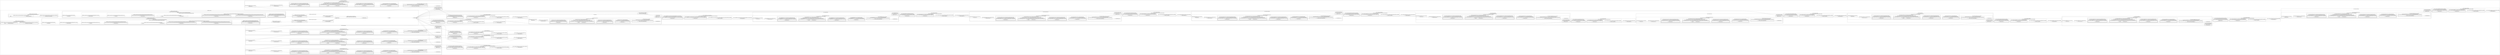 digraph {
    rankdir=LR
    subgraph cluster_0 {
        label = ""
        subgraph cluster_1 {
            label = "Load Datastore snapshot"
            subgraph cluster_2 {
                label = "Load Datastore snapshot/Get export file patterns"
                subgraph cluster_3 {
                    label = "Load Datastore snapshot/Get export file patterns/Read(CreateSource)"
                    4 [label="Impulse"]
                    subgraph cluster_5 {
                        label = "Load Datastore snapshot/Get export file patterns/Read(CreateSource)/ParDo(OutputSingleSource)"
                        6 [label="ParMultiDo(OutputSingleSource)"]
                        4 -> 6 [style=solid label=""]
                    }
                    subgraph cluster_7 {
                        label = "Load Datastore snapshot/Get export file patterns/Read(CreateSource)/ParDo(BoundedSourceAsSDFWrapper)"
                        8 [label="ParMultiDo(BoundedSourceAsSDFWrapper)"]
                        6 -> 8 [style=solid label=""]
                    }
                }
            }
            subgraph cluster_9 {
                label = "Load Datastore snapshot/Find export files"
                subgraph cluster_10 {
                    label = "Load Datastore snapshot/Find export files/FileIO.MatchAll"
                    subgraph cluster_11 {
                        label = "Load Datastore snapshot/Find export files/FileIO.MatchAll/Match filepatterns"
                        12 [label="ParMultiDo(Match)"]
                        8 -> 12 [style=solid label=""]
                    }
                    subgraph cluster_13 {
                        label = "Load Datastore snapshot/Find export files/FileIO.MatchAll/Reshuffle.ViaRandomKey"
                        subgraph cluster_14 {
                            label = "Load Datastore snapshot/Find export files/FileIO.MatchAll/Reshuffle.ViaRandomKey/Pair with random key"
                            15 [label="ParMultiDo(AssignShard)"]
                            12 -> 15 [style=solid label=""]
                        }
                        subgraph cluster_16 {
                            label = "Load Datastore snapshot/Find export files/FileIO.MatchAll/Reshuffle.ViaRandomKey/Reshuffle"
                            subgraph cluster_17 {
                                label = "Load Datastore snapshot/Find export files/FileIO.MatchAll/Reshuffle.ViaRandomKey/Reshuffle/Window.Into()"
                                18 [label="Window.Assign"]
                                15 -> 18 [style=solid label=""]
                            }
                            subgraph cluster_19 {
                                label = "Load Datastore snapshot/Find export files/FileIO.MatchAll/Reshuffle.ViaRandomKey/Reshuffle/ReifyOriginalTimestamps"
                                subgraph cluster_20 {
                                    label = "Load Datastore snapshot/Find export files/FileIO.MatchAll/Reshuffle.ViaRandomKey/Reshuffle/ReifyOriginalTimestamps/ParDo(Anonymous)"
                                    21 [label="ParMultiDo(Anonymous)"]
                                    18 -> 21 [style=solid label=""]
                                }
                            }
                            22 [label="GroupByKey"]
                            21 -> 22 [style=solid label=""]
                            subgraph cluster_23 {
                                label = "Load Datastore snapshot/Find export files/FileIO.MatchAll/Reshuffle.ViaRandomKey/Reshuffle/ExpandIterable"
                                24 [label="ParMultiDo(Anonymous)"]
                                22 -> 24 [style=solid label=""]
                            }
                            subgraph cluster_25 {
                                label = "Load Datastore snapshot/Find export files/FileIO.MatchAll/Reshuffle.ViaRandomKey/Reshuffle/RestoreOriginalTimestamps"
                                subgraph cluster_26 {
                                    label = "Load Datastore snapshot/Find export files/FileIO.MatchAll/Reshuffle.ViaRandomKey/Reshuffle/RestoreOriginalTimestamps/ReifyTimestamps.RemoveWildcard"
                                    subgraph cluster_27 {
                                        label = "Load Datastore snapshot/Find export files/FileIO.MatchAll/Reshuffle.ViaRandomKey/Reshuffle/RestoreOriginalTimestamps/ReifyTimestamps.RemoveWildcard/ParDo(Anonymous)"
                                        28 [label="ParMultiDo(Anonymous)"]
                                        24 -> 28 [style=solid label=""]
                                    }
                                }
                                subgraph cluster_29 {
                                    label = "Load Datastore snapshot/Find export files/FileIO.MatchAll/Reshuffle.ViaRandomKey/Reshuffle/RestoreOriginalTimestamps/Reify.ExtractTimestampsFromValues"
                                    subgraph cluster_30 {
                                        label = "Load Datastore snapshot/Find export files/FileIO.MatchAll/Reshuffle.ViaRandomKey/Reshuffle/RestoreOriginalTimestamps/Reify.ExtractTimestampsFromValues/ParDo(Anonymous)"
                                        31 [label="ParMultiDo(Anonymous)"]
                                        28 -> 31 [style=solid label=""]
                                    }
                                }
                            }
                        }
                        subgraph cluster_32 {
                            label = "Load Datastore snapshot/Find export files/FileIO.MatchAll/Reshuffle.ViaRandomKey/Values"
                            subgraph cluster_33 {
                                label = "Load Datastore snapshot/Find export files/FileIO.MatchAll/Reshuffle.ViaRandomKey/Values/Values"
                                subgraph cluster_34 {
                                    label = "Load Datastore snapshot/Find export files/FileIO.MatchAll/Reshuffle.ViaRandomKey/Values/Values/Map"
                                    35 [label="ParMultiDo(Anonymous)"]
                                    31 -> 35 [style=solid label=""]
                                }
                            }
                        }
                    }
                }
            }
            subgraph cluster_36 {
                label = "Load Datastore snapshot/Load export data"
                subgraph cluster_37 {
                    label = "Load Datastore snapshot/Load export data/FileIO.ReadMatches"
                    subgraph cluster_38 {
                        label = "Load Datastore snapshot/Load export data/FileIO.ReadMatches/ParDo(ToReadableFile)"
                        39 [label="ParMultiDo(ToReadableFile)"]
                        35 -> 39 [style=solid label=""]
                    }
                }
                subgraph cluster_40 {
                    label = "Load Datastore snapshot/Load export data/BackupFileReader"
                    41 [label="ParMultiDo(BackupFileReader)"]
                    39 -> 41 [style=solid label=""]
                }
            }
            subgraph cluster_42 {
                label = "Load Datastore snapshot/Get commitlog file patterns"
                subgraph cluster_43 {
                    label = "Load Datastore snapshot/Get commitlog file patterns/Read(CreateSource)"
                    44 [label="Impulse"]
                    subgraph cluster_45 {
                        label = "Load Datastore snapshot/Get commitlog file patterns/Read(CreateSource)/ParDo(OutputSingleSource)"
                        46 [label="ParMultiDo(OutputSingleSource)"]
                        44 -> 46 [style=solid label=""]
                    }
                    subgraph cluster_47 {
                        label = "Load Datastore snapshot/Get commitlog file patterns/Read(CreateSource)/ParDo(BoundedSourceAsSDFWrapper)"
                        48 [label="ParMultiDo(BoundedSourceAsSDFWrapper)"]
                        46 -> 48 [style=solid label=""]
                    }
                }
            }
            subgraph cluster_49 {
                label = "Load Datastore snapshot/Find commitlog files"
                subgraph cluster_50 {
                    label = "Load Datastore snapshot/Find commitlog files/FileIO.MatchAll"
                    subgraph cluster_51 {
                        label = "Load Datastore snapshot/Find commitlog files/FileIO.MatchAll/Match filepatterns"
                        52 [label="ParMultiDo(Match)"]
                        48 -> 52 [style=solid label=""]
                    }
                    subgraph cluster_53 {
                        label = "Load Datastore snapshot/Find commitlog files/FileIO.MatchAll/Reshuffle.ViaRandomKey"
                        subgraph cluster_54 {
                            label = "Load Datastore snapshot/Find commitlog files/FileIO.MatchAll/Reshuffle.ViaRandomKey/Pair with random key"
                            55 [label="ParMultiDo(AssignShard)"]
                            52 -> 55 [style=solid label=""]
                        }
                        subgraph cluster_56 {
                            label = "Load Datastore snapshot/Find commitlog files/FileIO.MatchAll/Reshuffle.ViaRandomKey/Reshuffle"
                            subgraph cluster_57 {
                                label = "Load Datastore snapshot/Find commitlog files/FileIO.MatchAll/Reshuffle.ViaRandomKey/Reshuffle/Window.Into()"
                                58 [label="Window.Assign"]
                                55 -> 58 [style=solid label=""]
                            }
                            subgraph cluster_59 {
                                label = "Load Datastore snapshot/Find commitlog files/FileIO.MatchAll/Reshuffle.ViaRandomKey/Reshuffle/ReifyOriginalTimestamps"
                                subgraph cluster_60 {
                                    label = "Load Datastore snapshot/Find commitlog files/FileIO.MatchAll/Reshuffle.ViaRandomKey/Reshuffle/ReifyOriginalTimestamps/ParDo(Anonymous)"
                                    61 [label="ParMultiDo(Anonymous)"]
                                    58 -> 61 [style=solid label=""]
                                }
                            }
                            62 [label="GroupByKey"]
                            61 -> 62 [style=solid label=""]
                            subgraph cluster_63 {
                                label = "Load Datastore snapshot/Find commitlog files/FileIO.MatchAll/Reshuffle.ViaRandomKey/Reshuffle/ExpandIterable"
                                64 [label="ParMultiDo(Anonymous)"]
                                62 -> 64 [style=solid label=""]
                            }
                            subgraph cluster_65 {
                                label = "Load Datastore snapshot/Find commitlog files/FileIO.MatchAll/Reshuffle.ViaRandomKey/Reshuffle/RestoreOriginalTimestamps"
                                subgraph cluster_66 {
                                    label = "Load Datastore snapshot/Find commitlog files/FileIO.MatchAll/Reshuffle.ViaRandomKey/Reshuffle/RestoreOriginalTimestamps/ReifyTimestamps.RemoveWildcard"
                                    subgraph cluster_67 {
                                        label = "Load Datastore snapshot/Find commitlog files/FileIO.MatchAll/Reshuffle.ViaRandomKey/Reshuffle/RestoreOriginalTimestamps/ReifyTimestamps.RemoveWildcard/ParDo(Anonymous)"
                                        68 [label="ParMultiDo(Anonymous)"]
                                        64 -> 68 [style=solid label=""]
                                    }
                                }
                                subgraph cluster_69 {
                                    label = "Load Datastore snapshot/Find commitlog files/FileIO.MatchAll/Reshuffle.ViaRandomKey/Reshuffle/RestoreOriginalTimestamps/Reify.ExtractTimestampsFromValues"
                                    subgraph cluster_70 {
                                        label = "Load Datastore snapshot/Find commitlog files/FileIO.MatchAll/Reshuffle.ViaRandomKey/Reshuffle/RestoreOriginalTimestamps/Reify.ExtractTimestampsFromValues/ParDo(Anonymous)"
                                        71 [label="ParMultiDo(Anonymous)"]
                                        68 -> 71 [style=solid label=""]
                                    }
                                }
                            }
                        }
                        subgraph cluster_72 {
                            label = "Load Datastore snapshot/Find commitlog files/FileIO.MatchAll/Reshuffle.ViaRandomKey/Values"
                            subgraph cluster_73 {
                                label = "Load Datastore snapshot/Find commitlog files/FileIO.MatchAll/Reshuffle.ViaRandomKey/Values/Values"
                                subgraph cluster_74 {
                                    label = "Load Datastore snapshot/Find commitlog files/FileIO.MatchAll/Reshuffle.ViaRandomKey/Values/Values/Map"
                                    75 [label="ParMultiDo(Anonymous)"]
                                    71 -> 75 [style=solid label=""]
                                }
                            }
                        }
                    }
                }
            }
            subgraph cluster_76 {
                label = "Load Datastore snapshot/Filter commitLog by time"
                77 [label="ParMultiDo(FilterCommitLogFileByTime)"]
                75 -> 77 [style=solid label=""]
            }
            subgraph cluster_78 {
                label = "Load Datastore snapshot/Load commitlog data"
                subgraph cluster_79 {
                    label = "Load Datastore snapshot/Load commitlog data/FileIO.ReadMatches"
                    subgraph cluster_80 {
                        label = "Load Datastore snapshot/Load commitlog data/FileIO.ReadMatches/ParDo(ToReadableFile)"
                        81 [label="ParMultiDo(ToReadableFile)"]
                        77 -> 81 [style=solid label=""]
                    }
                }
                subgraph cluster_82 {
                    label = "Load Datastore snapshot/Load commitlog data/BackupFileReader"
                    83 [label="ParMultiDo(BackupFileReader)"]
                    81 -> 83 [style=solid label=""]
                }
            }
            84 [label="Flatten.PCollections"]
            41 -> 84 [style=solid label=""]
            83 -> 84 [style=solid label=""]
            subgraph cluster_85 {
                label = "Load Datastore snapshot/Key entities by Datastore Keys"
                subgraph cluster_86 {
                    label = "Load Datastore snapshot/Key entities by Datastore Keys/Map"
                    87 [label="ParMultiDo(Anonymous)"]
                    84 -> 87 [style=solid label=""]
                }
            }
            88 [label="GroupByKey"]
            87 -> 88 [style=solid label=""]
            89 [label="ParMultiDo(Anonymous)"]
            88 -> 89 [style=solid label=""]
        }
        subgraph cluster_90 {
            label = "Write to Sql: Transforms:Registry"
            subgraph cluster_91 {
                label = "Write to Sql: Transforms:Registry/Shard data Transforms:Registry"
                subgraph cluster_92 {
                    label = "Write to Sql: Transforms:Registry/Shard data Transforms:Registry/AddKeys"
                    subgraph cluster_93 {
                        label = "Write to Sql: Transforms:Registry/Shard data Transforms:Registry/AddKeys/Map"
                        94 [label="ParMultiDo(Anonymous)"]
                        89 -> 94 [style=solid label=""]
                    }
                }
            }
            subgraph cluster_95 {
                label = "Write to Sql: Transforms:Registry/Group into batches Transforms:Registry"
                subgraph cluster_96 {
                    label = "Write to Sql: Transforms:Registry/Group into batches Transforms:Registry/MapElements"
                    subgraph cluster_97 {
                        label = "Write to Sql: Transforms:Registry/Group into batches Transforms:Registry/MapElements/Map"
                        98 [label="ParMultiDo(Anonymous)"]
                        94 -> 98 [style=solid label=""]
                    }
                }
                subgraph cluster_99 {
                    label = "Write to Sql: Transforms:Registry/Group into batches Transforms:Registry/ParDo(GroupIntoBatches)"
                    100 [label="ParMultiDo(GroupIntoBatches)"]
                    98 -> 100 [style=solid label=""]
                }
            }
            subgraph cluster_101 {
                label = "Write to Sql: Transforms:Registry/Write in batch for Transforms:Registry"
                102 [label="ParMultiDo(SqlBatchWriter)"]
                100 -> 102 [style=solid label=""]
            }
        }
        subgraph cluster_103 {
            label = "Wait on Transforms:Registry"
            subgraph cluster_104 {
                label = "Wait on Transforms:Registry/To wait view 0"
                subgraph cluster_105 {
                    label = "Wait on Transforms:Registry/To wait view 0/Window.Into()"
                    106 [label="Flatten.PCollections"]
                    102 -> 106 [style=solid label=""]
                }
                subgraph cluster_107 {
                    label = "Wait on Transforms:Registry/To wait view 0/ParDo(CollectWindows)"
                    108 [label="ParMultiDo(CollectWindows)"]
                    106 -> 108 [style=solid label=""]
                }
                subgraph cluster_109 {
                    label = "Wait on Transforms:Registry/To wait view 0/Sample.Any"
                    subgraph cluster_110 {
                        label = "Wait on Transforms:Registry/To wait view 0/Sample.Any/Combine.globally(SampleAny)"
                        subgraph cluster_111 {
                            label = "Wait on Transforms:Registry/To wait view 0/Sample.Any/Combine.globally(SampleAny)/WithKeys"
                            subgraph cluster_112 {
                                label = "Wait on Transforms:Registry/To wait view 0/Sample.Any/Combine.globally(SampleAny)/WithKeys/AddKeys"
                                subgraph cluster_113 {
                                    label = "Wait on Transforms:Registry/To wait view 0/Sample.Any/Combine.globally(SampleAny)/WithKeys/AddKeys/Map"
                                    114 [label="ParMultiDo(Anonymous)"]
                                    108 -> 114 [style=solid label=""]
                                }
                            }
                        }
                        subgraph cluster_115 {
                            label = "Wait on Transforms:Registry/To wait view 0/Sample.Any/Combine.globally(SampleAny)/Combine.perKey(SampleAny)"
                            116 [label="GroupByKey"]
                            114 -> 116 [style=solid label=""]
                            subgraph cluster_117 {
                                label = "Wait on Transforms:Registry/To wait view 0/Sample.Any/Combine.globally(SampleAny)/Combine.perKey(SampleAny)/Combine.GroupedValues"
                                subgraph cluster_118 {
                                    label = "Wait on Transforms:Registry/To wait view 0/Sample.Any/Combine.globally(SampleAny)/Combine.perKey(SampleAny)/Combine.GroupedValues/ParDo(Anonymous)"
                                    119 [label="ParMultiDo(Anonymous)"]
                                    116 -> 119 [style=solid label=""]
                                }
                            }
                        }
                        subgraph cluster_120 {
                            label = "Wait on Transforms:Registry/To wait view 0/Sample.Any/Combine.globally(SampleAny)/Values"
                            subgraph cluster_121 {
                                label = "Wait on Transforms:Registry/To wait view 0/Sample.Any/Combine.globally(SampleAny)/Values/Values"
                                subgraph cluster_122 {
                                    label = "Wait on Transforms:Registry/To wait view 0/Sample.Any/Combine.globally(SampleAny)/Values/Values/Map"
                                    123 [label="ParMultiDo(Anonymous)"]
                                    119 -> 123 [style=solid label=""]
                                }
                            }
                        }
                    }
                    subgraph cluster_124 {
                        label = "Wait on Transforms:Registry/To wait view 0/Sample.Any/Flatten.Iterables"
                        subgraph cluster_125 {
                            label = "Wait on Transforms:Registry/To wait view 0/Sample.Any/Flatten.Iterables/FlattenIterables"
                            subgraph cluster_126 {
                                label = "Wait on Transforms:Registry/To wait view 0/Sample.Any/Flatten.Iterables/FlattenIterables/FlatMap"
                                127 [label="ParMultiDo(Anonymous)"]
                                123 -> 127 [style=solid label=""]
                            }
                        }
                    }
                }
                subgraph cluster_128 {
                    label = "Wait on Transforms:Registry/To wait view 0/View.AsList"
                    subgraph cluster_129 {
                        label = "Wait on Transforms:Registry/To wait view 0/View.AsList/View.VoidKeyToMultimapMaterialization"
                        subgraph cluster_130 {
                            label = "Wait on Transforms:Registry/To wait view 0/View.AsList/View.VoidKeyToMultimapMaterialization/ParDo(VoidKeyToMultimapMaterialization)"
                            131 [label="ParMultiDo(VoidKeyToMultimapMaterialization)"]
                            127 -> 131 [style=solid label=""]
                        }
                    }
                    132 [label="View.CreatePCollectionView"]
                    131 -> 132 [style=solid label=""]
                }
            }
            subgraph cluster_133 {
                label = "Wait on Transforms:Registry/Wait"
                subgraph cluster_134 {
                    label = "Wait on Transforms:Registry/Wait/Map"
                    135 [label="ParMultiDo(Anonymous)"]
                    89 -> 135 [style=solid label=""]
                    131 -> 135 [style=dashed label=""]
                }
            }
        }
        subgraph cluster_136 {
            label = "Write to Sql: Transforms:Cursor"
            subgraph cluster_137 {
                label = "Write to Sql: Transforms:Cursor/Shard data Transforms:Cursor"
                subgraph cluster_138 {
                    label = "Write to Sql: Transforms:Cursor/Shard data Transforms:Cursor/AddKeys"
                    subgraph cluster_139 {
                        label = "Write to Sql: Transforms:Cursor/Shard data Transforms:Cursor/AddKeys/Map"
                        140 [label="ParMultiDo(Anonymous)"]
                        135 -> 140 [style=solid label=""]
                    }
                }
            }
            subgraph cluster_141 {
                label = "Write to Sql: Transforms:Cursor/Group into batches Transforms:Cursor"
                subgraph cluster_142 {
                    label = "Write to Sql: Transforms:Cursor/Group into batches Transforms:Cursor/MapElements"
                    subgraph cluster_143 {
                        label = "Write to Sql: Transforms:Cursor/Group into batches Transforms:Cursor/MapElements/Map"
                        144 [label="ParMultiDo(Anonymous)"]
                        140 -> 144 [style=solid label=""]
                    }
                }
                subgraph cluster_145 {
                    label = "Write to Sql: Transforms:Cursor/Group into batches Transforms:Cursor/ParDo(GroupIntoBatches)"
                    146 [label="ParMultiDo(GroupIntoBatches)"]
                    144 -> 146 [style=solid label=""]
                }
            }
            subgraph cluster_147 {
                label = "Write to Sql: Transforms:Cursor/Write in batch for Transforms:Cursor"
                148 [label="ParMultiDo(SqlBatchWriter)"]
                146 -> 148 [style=solid label=""]
            }
        }
        subgraph cluster_149 {
            label = "Wait on Transforms:Cursor"
            subgraph cluster_150 {
                label = "Wait on Transforms:Cursor/To wait view 0"
                subgraph cluster_151 {
                    label = "Wait on Transforms:Cursor/To wait view 0/Window.Into()"
                    152 [label="Flatten.PCollections"]
                    148 -> 152 [style=solid label=""]
                }
                subgraph cluster_153 {
                    label = "Wait on Transforms:Cursor/To wait view 0/ParDo(CollectWindows)"
                    154 [label="ParMultiDo(CollectWindows)"]
                    152 -> 154 [style=solid label=""]
                }
                subgraph cluster_155 {
                    label = "Wait on Transforms:Cursor/To wait view 0/Sample.Any"
                    subgraph cluster_156 {
                        label = "Wait on Transforms:Cursor/To wait view 0/Sample.Any/Combine.globally(SampleAny)"
                        subgraph cluster_157 {
                            label = "Wait on Transforms:Cursor/To wait view 0/Sample.Any/Combine.globally(SampleAny)/WithKeys"
                            subgraph cluster_158 {
                                label = "Wait on Transforms:Cursor/To wait view 0/Sample.Any/Combine.globally(SampleAny)/WithKeys/AddKeys"
                                subgraph cluster_159 {
                                    label = "Wait on Transforms:Cursor/To wait view 0/Sample.Any/Combine.globally(SampleAny)/WithKeys/AddKeys/Map"
                                    160 [label="ParMultiDo(Anonymous)"]
                                    154 -> 160 [style=solid label=""]
                                }
                            }
                        }
                        subgraph cluster_161 {
                            label = "Wait on Transforms:Cursor/To wait view 0/Sample.Any/Combine.globally(SampleAny)/Combine.perKey(SampleAny)"
                            162 [label="GroupByKey"]
                            160 -> 162 [style=solid label=""]
                            subgraph cluster_163 {
                                label = "Wait on Transforms:Cursor/To wait view 0/Sample.Any/Combine.globally(SampleAny)/Combine.perKey(SampleAny)/Combine.GroupedValues"
                                subgraph cluster_164 {
                                    label = "Wait on Transforms:Cursor/To wait view 0/Sample.Any/Combine.globally(SampleAny)/Combine.perKey(SampleAny)/Combine.GroupedValues/ParDo(Anonymous)"
                                    165 [label="ParMultiDo(Anonymous)"]
                                    162 -> 165 [style=solid label=""]
                                }
                            }
                        }
                        subgraph cluster_166 {
                            label = "Wait on Transforms:Cursor/To wait view 0/Sample.Any/Combine.globally(SampleAny)/Values"
                            subgraph cluster_167 {
                                label = "Wait on Transforms:Cursor/To wait view 0/Sample.Any/Combine.globally(SampleAny)/Values/Values"
                                subgraph cluster_168 {
                                    label = "Wait on Transforms:Cursor/To wait view 0/Sample.Any/Combine.globally(SampleAny)/Values/Values/Map"
                                    169 [label="ParMultiDo(Anonymous)"]
                                    165 -> 169 [style=solid label=""]
                                }
                            }
                        }
                    }
                    subgraph cluster_170 {
                        label = "Wait on Transforms:Cursor/To wait view 0/Sample.Any/Flatten.Iterables"
                        subgraph cluster_171 {
                            label = "Wait on Transforms:Cursor/To wait view 0/Sample.Any/Flatten.Iterables/FlattenIterables"
                            subgraph cluster_172 {
                                label = "Wait on Transforms:Cursor/To wait view 0/Sample.Any/Flatten.Iterables/FlattenIterables/FlatMap"
                                173 [label="ParMultiDo(Anonymous)"]
                                169 -> 173 [style=solid label=""]
                            }
                        }
                    }
                }
                subgraph cluster_174 {
                    label = "Wait on Transforms:Cursor/To wait view 0/View.AsList"
                    subgraph cluster_175 {
                        label = "Wait on Transforms:Cursor/To wait view 0/View.AsList/View.VoidKeyToMultimapMaterialization"
                        subgraph cluster_176 {
                            label = "Wait on Transforms:Cursor/To wait view 0/View.AsList/View.VoidKeyToMultimapMaterialization/ParDo(VoidKeyToMultimapMaterialization)"
                            177 [label="ParMultiDo(VoidKeyToMultimapMaterialization)"]
                            173 -> 177 [style=solid label=""]
                        }
                    }
                    178 [label="View.CreatePCollectionView"]
                    177 -> 178 [style=solid label=""]
                }
            }
            subgraph cluster_179 {
                label = "Wait on Transforms:Cursor/Wait"
                subgraph cluster_180 {
                    label = "Wait on Transforms:Cursor/Wait/Map"
                    181 [label="ParMultiDo(Anonymous)"]
                    89 -> 181 [style=solid label=""]
                    177 -> 181 [style=dashed label=""]
                }
            }
        }
        subgraph cluster_182 {
            label = "Write to Sql: Transforms:Registrar"
            subgraph cluster_183 {
                label = "Write to Sql: Transforms:Registrar/Shard data Transforms:Registrar"
                subgraph cluster_184 {
                    label = "Write to Sql: Transforms:Registrar/Shard data Transforms:Registrar/AddKeys"
                    subgraph cluster_185 {
                        label = "Write to Sql: Transforms:Registrar/Shard data Transforms:Registrar/AddKeys/Map"
                        186 [label="ParMultiDo(Anonymous)"]
                        181 -> 186 [style=solid label=""]
                    }
                }
            }
            subgraph cluster_187 {
                label = "Write to Sql: Transforms:Registrar/Group into batches Transforms:Registrar"
                subgraph cluster_188 {
                    label = "Write to Sql: Transforms:Registrar/Group into batches Transforms:Registrar/MapElements"
                    subgraph cluster_189 {
                        label = "Write to Sql: Transforms:Registrar/Group into batches Transforms:Registrar/MapElements/Map"
                        190 [label="ParMultiDo(Anonymous)"]
                        186 -> 190 [style=solid label=""]
                    }
                }
                subgraph cluster_191 {
                    label = "Write to Sql: Transforms:Registrar/Group into batches Transforms:Registrar/ParDo(GroupIntoBatches)"
                    192 [label="ParMultiDo(GroupIntoBatches)"]
                    190 -> 192 [style=solid label=""]
                }
            }
            subgraph cluster_193 {
                label = "Write to Sql: Transforms:Registrar/Write in batch for Transforms:Registrar"
                194 [label="ParMultiDo(SqlBatchWriter)"]
                192 -> 194 [style=solid label=""]
            }
        }
        subgraph cluster_195 {
            label = "Wait on Transforms:Registrar"
            subgraph cluster_196 {
                label = "Wait on Transforms:Registrar/To wait view 0"
                subgraph cluster_197 {
                    label = "Wait on Transforms:Registrar/To wait view 0/Window.Into()"
                    198 [label="Flatten.PCollections"]
                    194 -> 198 [style=solid label=""]
                }
                subgraph cluster_199 {
                    label = "Wait on Transforms:Registrar/To wait view 0/ParDo(CollectWindows)"
                    200 [label="ParMultiDo(CollectWindows)"]
                    198 -> 200 [style=solid label=""]
                }
                subgraph cluster_201 {
                    label = "Wait on Transforms:Registrar/To wait view 0/Sample.Any"
                    subgraph cluster_202 {
                        label = "Wait on Transforms:Registrar/To wait view 0/Sample.Any/Combine.globally(SampleAny)"
                        subgraph cluster_203 {
                            label = "Wait on Transforms:Registrar/To wait view 0/Sample.Any/Combine.globally(SampleAny)/WithKeys"
                            subgraph cluster_204 {
                                label = "Wait on Transforms:Registrar/To wait view 0/Sample.Any/Combine.globally(SampleAny)/WithKeys/AddKeys"
                                subgraph cluster_205 {
                                    label = "Wait on Transforms:Registrar/To wait view 0/Sample.Any/Combine.globally(SampleAny)/WithKeys/AddKeys/Map"
                                    206 [label="ParMultiDo(Anonymous)"]
                                    200 -> 206 [style=solid label=""]
                                }
                            }
                        }
                        subgraph cluster_207 {
                            label = "Wait on Transforms:Registrar/To wait view 0/Sample.Any/Combine.globally(SampleAny)/Combine.perKey(SampleAny)"
                            208 [label="GroupByKey"]
                            206 -> 208 [style=solid label=""]
                            subgraph cluster_209 {
                                label = "Wait on Transforms:Registrar/To wait view 0/Sample.Any/Combine.globally(SampleAny)/Combine.perKey(SampleAny)/Combine.GroupedValues"
                                subgraph cluster_210 {
                                    label = "Wait on Transforms:Registrar/To wait view 0/Sample.Any/Combine.globally(SampleAny)/Combine.perKey(SampleAny)/Combine.GroupedValues/ParDo(Anonymous)"
                                    211 [label="ParMultiDo(Anonymous)"]
                                    208 -> 211 [style=solid label=""]
                                }
                            }
                        }
                        subgraph cluster_212 {
                            label = "Wait on Transforms:Registrar/To wait view 0/Sample.Any/Combine.globally(SampleAny)/Values"
                            subgraph cluster_213 {
                                label = "Wait on Transforms:Registrar/To wait view 0/Sample.Any/Combine.globally(SampleAny)/Values/Values"
                                subgraph cluster_214 {
                                    label = "Wait on Transforms:Registrar/To wait view 0/Sample.Any/Combine.globally(SampleAny)/Values/Values/Map"
                                    215 [label="ParMultiDo(Anonymous)"]
                                    211 -> 215 [style=solid label=""]
                                }
                            }
                        }
                    }
                    subgraph cluster_216 {
                        label = "Wait on Transforms:Registrar/To wait view 0/Sample.Any/Flatten.Iterables"
                        subgraph cluster_217 {
                            label = "Wait on Transforms:Registrar/To wait view 0/Sample.Any/Flatten.Iterables/FlattenIterables"
                            subgraph cluster_218 {
                                label = "Wait on Transforms:Registrar/To wait view 0/Sample.Any/Flatten.Iterables/FlattenIterables/FlatMap"
                                219 [label="ParMultiDo(Anonymous)"]
                                215 -> 219 [style=solid label=""]
                            }
                        }
                    }
                }
                subgraph cluster_220 {
                    label = "Wait on Transforms:Registrar/To wait view 0/View.AsList"
                    subgraph cluster_221 {
                        label = "Wait on Transforms:Registrar/To wait view 0/View.AsList/View.VoidKeyToMultimapMaterialization"
                        subgraph cluster_222 {
                            label = "Wait on Transforms:Registrar/To wait view 0/View.AsList/View.VoidKeyToMultimapMaterialization/ParDo(VoidKeyToMultimapMaterialization)"
                            223 [label="ParMultiDo(VoidKeyToMultimapMaterialization)"]
                            219 -> 223 [style=solid label=""]
                        }
                    }
                    224 [label="View.CreatePCollectionView"]
                    223 -> 224 [style=solid label=""]
                }
            }
            subgraph cluster_225 {
                label = "Wait on Transforms:Registrar/Wait"
                subgraph cluster_226 {
                    label = "Wait on Transforms:Registrar/Wait/Map"
                    227 [label="ParMultiDo(Anonymous)"]
                    89 -> 227 [style=solid label=""]
                    223 -> 227 [style=dashed label=""]
                }
            }
        }
        subgraph cluster_228 {
            label = "Write to Sql: Transforms:ContactResource"
            subgraph cluster_229 {
                label = "Write to Sql: Transforms:ContactResource/Shard data Transforms:ContactResource"
                subgraph cluster_230 {
                    label = "Write to Sql: Transforms:ContactResource/Shard data Transforms:ContactResource/AddKeys"
                    subgraph cluster_231 {
                        label = "Write to Sql: Transforms:ContactResource/Shard data Transforms:ContactResource/AddKeys/Map"
                        232 [label="ParMultiDo(Anonymous)"]
                        227 -> 232 [style=solid label=""]
                    }
                }
            }
            subgraph cluster_233 {
                label = "Write to Sql: Transforms:ContactResource/Group into batches Transforms:ContactResource"
                subgraph cluster_234 {
                    label = "Write to Sql: Transforms:ContactResource/Group into batches Transforms:ContactResource/MapElements"
                    subgraph cluster_235 {
                        label = "Write to Sql: Transforms:ContactResource/Group into batches Transforms:ContactResource/MapElements/Map"
                        236 [label="ParMultiDo(Anonymous)"]
                        232 -> 236 [style=solid label=""]
                    }
                }
                subgraph cluster_237 {
                    label = "Write to Sql: Transforms:ContactResource/Group into batches Transforms:ContactResource/ParDo(GroupIntoBatches)"
                    238 [label="ParMultiDo(GroupIntoBatches)"]
                    236 -> 238 [style=solid label=""]
                }
            }
            subgraph cluster_239 {
                label = "Write to Sql: Transforms:ContactResource/Write in batch for Transforms:ContactResource"
                240 [label="ParMultiDo(SqlBatchWriter)"]
                238 -> 240 [style=solid label=""]
            }
        }
        subgraph cluster_241 {
            label = "Wait on Transforms:ContactResource"
            subgraph cluster_242 {
                label = "Wait on Transforms:ContactResource/To wait view 0"
                subgraph cluster_243 {
                    label = "Wait on Transforms:ContactResource/To wait view 0/Window.Into()"
                    244 [label="Flatten.PCollections"]
                    240 -> 244 [style=solid label=""]
                }
                subgraph cluster_245 {
                    label = "Wait on Transforms:ContactResource/To wait view 0/ParDo(CollectWindows)"
                    246 [label="ParMultiDo(CollectWindows)"]
                    244 -> 246 [style=solid label=""]
                }
                subgraph cluster_247 {
                    label = "Wait on Transforms:ContactResource/To wait view 0/Sample.Any"
                    subgraph cluster_248 {
                        label = "Wait on Transforms:ContactResource/To wait view 0/Sample.Any/Combine.globally(SampleAny)"
                        subgraph cluster_249 {
                            label = "Wait on Transforms:ContactResource/To wait view 0/Sample.Any/Combine.globally(SampleAny)/WithKeys"
                            subgraph cluster_250 {
                                label = "Wait on Transforms:ContactResource/To wait view 0/Sample.Any/Combine.globally(SampleAny)/WithKeys/AddKeys"
                                subgraph cluster_251 {
                                    label = "Wait on Transforms:ContactResource/To wait view 0/Sample.Any/Combine.globally(SampleAny)/WithKeys/AddKeys/Map"
                                    252 [label="ParMultiDo(Anonymous)"]
                                    246 -> 252 [style=solid label=""]
                                }
                            }
                        }
                        subgraph cluster_253 {
                            label = "Wait on Transforms:ContactResource/To wait view 0/Sample.Any/Combine.globally(SampleAny)/Combine.perKey(SampleAny)"
                            254 [label="GroupByKey"]
                            252 -> 254 [style=solid label=""]
                            subgraph cluster_255 {
                                label = "Wait on Transforms:ContactResource/To wait view 0/Sample.Any/Combine.globally(SampleAny)/Combine.perKey(SampleAny)/Combine.GroupedValues"
                                subgraph cluster_256 {
                                    label = "Wait on Transforms:ContactResource/To wait view 0/Sample.Any/Combine.globally(SampleAny)/Combine.perKey(SampleAny)/Combine.GroupedValues/ParDo(Anonymous)"
                                    257 [label="ParMultiDo(Anonymous)"]
                                    254 -> 257 [style=solid label=""]
                                }
                            }
                        }
                        subgraph cluster_258 {
                            label = "Wait on Transforms:ContactResource/To wait view 0/Sample.Any/Combine.globally(SampleAny)/Values"
                            subgraph cluster_259 {
                                label = "Wait on Transforms:ContactResource/To wait view 0/Sample.Any/Combine.globally(SampleAny)/Values/Values"
                                subgraph cluster_260 {
                                    label = "Wait on Transforms:ContactResource/To wait view 0/Sample.Any/Combine.globally(SampleAny)/Values/Values/Map"
                                    261 [label="ParMultiDo(Anonymous)"]
                                    257 -> 261 [style=solid label=""]
                                }
                            }
                        }
                    }
                    subgraph cluster_262 {
                        label = "Wait on Transforms:ContactResource/To wait view 0/Sample.Any/Flatten.Iterables"
                        subgraph cluster_263 {
                            label = "Wait on Transforms:ContactResource/To wait view 0/Sample.Any/Flatten.Iterables/FlattenIterables"
                            subgraph cluster_264 {
                                label = "Wait on Transforms:ContactResource/To wait view 0/Sample.Any/Flatten.Iterables/FlattenIterables/FlatMap"
                                265 [label="ParMultiDo(Anonymous)"]
                                261 -> 265 [style=solid label=""]
                            }
                        }
                    }
                }
                subgraph cluster_266 {
                    label = "Wait on Transforms:ContactResource/To wait view 0/View.AsList"
                    subgraph cluster_267 {
                        label = "Wait on Transforms:ContactResource/To wait view 0/View.AsList/View.VoidKeyToMultimapMaterialization"
                        subgraph cluster_268 {
                            label = "Wait on Transforms:ContactResource/To wait view 0/View.AsList/View.VoidKeyToMultimapMaterialization/ParDo(VoidKeyToMultimapMaterialization)"
                            269 [label="ParMultiDo(VoidKeyToMultimapMaterialization)"]
                            265 -> 269 [style=solid label=""]
                        }
                    }
                    270 [label="View.CreatePCollectionView"]
                    269 -> 270 [style=solid label=""]
                }
            }
            subgraph cluster_271 {
                label = "Wait on Transforms:ContactResource/Wait"
                subgraph cluster_272 {
                    label = "Wait on Transforms:ContactResource/Wait/Map"
                    273 [label="ParMultiDo(Anonymous)"]
                    89 -> 273 [style=solid label=""]
                    269 -> 273 [style=dashed label=""]
                }
            }
        }
        subgraph cluster_274 {
            label = "Write to Sql: Transforms:RegistrarContact"
            subgraph cluster_275 {
                label = "Write to Sql: Transforms:RegistrarContact/Shard data Transforms:RegistrarContact"
                subgraph cluster_276 {
                    label = "Write to Sql: Transforms:RegistrarContact/Shard data Transforms:RegistrarContact/AddKeys"
                    subgraph cluster_277 {
                        label = "Write to Sql: Transforms:RegistrarContact/Shard data Transforms:RegistrarContact/AddKeys/Map"
                        278 [label="ParMultiDo(Anonymous)"]
                        273 -> 278 [style=solid label=""]
                    }
                }
            }
            subgraph cluster_279 {
                label = "Write to Sql: Transforms:RegistrarContact/Group into batches Transforms:RegistrarContact"
                subgraph cluster_280 {
                    label = "Write to Sql: Transforms:RegistrarContact/Group into batches Transforms:RegistrarContact/MapElements"
                    subgraph cluster_281 {
                        label = "Write to Sql: Transforms:RegistrarContact/Group into batches Transforms:RegistrarContact/MapElements/Map"
                        282 [label="ParMultiDo(Anonymous)"]
                        278 -> 282 [style=solid label=""]
                    }
                }
                subgraph cluster_283 {
                    label = "Write to Sql: Transforms:RegistrarContact/Group into batches Transforms:RegistrarContact/ParDo(GroupIntoBatches)"
                    284 [label="ParMultiDo(GroupIntoBatches)"]
                    282 -> 284 [style=solid label=""]
                }
            }
            subgraph cluster_285 {
                label = "Write to Sql: Transforms:RegistrarContact/Write in batch for Transforms:RegistrarContact"
                286 [label="ParMultiDo(SqlBatchWriter)"]
                284 -> 286 [style=solid label=""]
            }
        }
        subgraph cluster_287 {
            label = "Remove circular foreign keys from DomainBase"
            288 [label="ParMultiDo(RemoveDomainBaseForeignKeys)"]
            89 -> 288 [style=solid label=""]
        }
        subgraph cluster_289 {
            label = "Wait on phase one"
            subgraph cluster_290 {
                label = "Wait on phase one/To wait view 0"
                subgraph cluster_291 {
                    label = "Wait on phase one/To wait view 0/Window.Into()"
                    292 [label="Flatten.PCollections"]
                    286 -> 292 [style=solid label=""]
                }
                subgraph cluster_293 {
                    label = "Wait on phase one/To wait view 0/ParDo(CollectWindows)"
                    294 [label="ParMultiDo(CollectWindows)"]
                    292 -> 294 [style=solid label=""]
                }
                subgraph cluster_295 {
                    label = "Wait on phase one/To wait view 0/Sample.Any"
                    subgraph cluster_296 {
                        label = "Wait on phase one/To wait view 0/Sample.Any/Combine.globally(SampleAny)"
                        subgraph cluster_297 {
                            label = "Wait on phase one/To wait view 0/Sample.Any/Combine.globally(SampleAny)/WithKeys"
                            subgraph cluster_298 {
                                label = "Wait on phase one/To wait view 0/Sample.Any/Combine.globally(SampleAny)/WithKeys/AddKeys"
                                subgraph cluster_299 {
                                    label = "Wait on phase one/To wait view 0/Sample.Any/Combine.globally(SampleAny)/WithKeys/AddKeys/Map"
                                    300 [label="ParMultiDo(Anonymous)"]
                                    294 -> 300 [style=solid label=""]
                                }
                            }
                        }
                        subgraph cluster_301 {
                            label = "Wait on phase one/To wait view 0/Sample.Any/Combine.globally(SampleAny)/Combine.perKey(SampleAny)"
                            302 [label="GroupByKey"]
                            300 -> 302 [style=solid label=""]
                            subgraph cluster_303 {
                                label = "Wait on phase one/To wait view 0/Sample.Any/Combine.globally(SampleAny)/Combine.perKey(SampleAny)/Combine.GroupedValues"
                                subgraph cluster_304 {
                                    label = "Wait on phase one/To wait view 0/Sample.Any/Combine.globally(SampleAny)/Combine.perKey(SampleAny)/Combine.GroupedValues/ParDo(Anonymous)"
                                    305 [label="ParMultiDo(Anonymous)"]
                                    302 -> 305 [style=solid label=""]
                                }
                            }
                        }
                        subgraph cluster_306 {
                            label = "Wait on phase one/To wait view 0/Sample.Any/Combine.globally(SampleAny)/Values"
                            subgraph cluster_307 {
                                label = "Wait on phase one/To wait view 0/Sample.Any/Combine.globally(SampleAny)/Values/Values"
                                subgraph cluster_308 {
                                    label = "Wait on phase one/To wait view 0/Sample.Any/Combine.globally(SampleAny)/Values/Values/Map"
                                    309 [label="ParMultiDo(Anonymous)"]
                                    305 -> 309 [style=solid label=""]
                                }
                            }
                        }
                    }
                    subgraph cluster_310 {
                        label = "Wait on phase one/To wait view 0/Sample.Any/Flatten.Iterables"
                        subgraph cluster_311 {
                            label = "Wait on phase one/To wait view 0/Sample.Any/Flatten.Iterables/FlattenIterables"
                            subgraph cluster_312 {
                                label = "Wait on phase one/To wait view 0/Sample.Any/Flatten.Iterables/FlattenIterables/FlatMap"
                                313 [label="ParMultiDo(Anonymous)"]
                                309 -> 313 [style=solid label=""]
                            }
                        }
                    }
                }
                subgraph cluster_314 {
                    label = "Wait on phase one/To wait view 0/View.AsList"
                    subgraph cluster_315 {
                        label = "Wait on phase one/To wait view 0/View.AsList/View.VoidKeyToMultimapMaterialization"
                        subgraph cluster_316 {
                            label = "Wait on phase one/To wait view 0/View.AsList/View.VoidKeyToMultimapMaterialization/ParDo(VoidKeyToMultimapMaterialization)"
                            317 [label="ParMultiDo(VoidKeyToMultimapMaterialization)"]
                            313 -> 317 [style=solid label=""]
                        }
                    }
                    318 [label="View.CreatePCollectionView"]
                    317 -> 318 [style=solid label=""]
                }
            }
            subgraph cluster_319 {
                label = "Wait on phase one/Wait"
                subgraph cluster_320 {
                    label = "Wait on phase one/Wait/Map"
                    321 [label="ParMultiDo(Anonymous)"]
                    288 -> 321 [style=solid label=""]
                    317 -> 321 [style=dashed label=""]
                }
            }
        }
        subgraph cluster_322 {
            label = "Write to Sql: DomainBase without circular foreign keys"
            subgraph cluster_323 {
                label = "Write to Sql: DomainBase without circular foreign keys/Shard data DomainBase without circular foreign keys"
                subgraph cluster_324 {
                    label = "Write to Sql: DomainBase without circular foreign keys/Shard data DomainBase without circular foreign keys/AddKeys"
                    subgraph cluster_325 {
                        label = "Write to Sql: DomainBase without circular foreign keys/Shard data DomainBase without circular foreign keys/AddKeys/Map"
                        326 [label="ParMultiDo(Anonymous)"]
                        321 -> 326 [style=solid label=""]
                    }
                }
            }
            subgraph cluster_327 {
                label = "Write to Sql: DomainBase without circular foreign keys/Group into batches DomainBase without circular foreign keys"
                subgraph cluster_328 {
                    label = "Write to Sql: DomainBase without circular foreign keys/Group into batches DomainBase without circular foreign keys/MapElements"
                    subgraph cluster_329 {
                        label = "Write to Sql: DomainBase without circular foreign keys/Group into batches DomainBase without circular foreign keys/MapElements/Map"
                        330 [label="ParMultiDo(Anonymous)"]
                        326 -> 330 [style=solid label=""]
                    }
                }
                subgraph cluster_331 {
                    label = "Write to Sql: DomainBase without circular foreign keys/Group into batches DomainBase without circular foreign keys/ParDo(GroupIntoBatches)"
                    332 [label="ParMultiDo(GroupIntoBatches)"]
                    330 -> 332 [style=solid label=""]
                }
            }
            subgraph cluster_333 {
                label = "Write to Sql: DomainBase without circular foreign keys/Write in batch for DomainBase without circular foreign keys"
                334 [label="ParMultiDo(SqlBatchWriter)"]
                332 -> 334 [style=solid label=""]
            }
        }
        subgraph cluster_335 {
            label = "Wait on DomainBaseNoFkeys"
            subgraph cluster_336 {
                label = "Wait on DomainBaseNoFkeys/To wait view 0"
                subgraph cluster_337 {
                    label = "Wait on DomainBaseNoFkeys/To wait view 0/Window.Into()"
                    338 [label="Flatten.PCollections"]
                    334 -> 338 [style=solid label=""]
                }
                subgraph cluster_339 {
                    label = "Wait on DomainBaseNoFkeys/To wait view 0/ParDo(CollectWindows)"
                    340 [label="ParMultiDo(CollectWindows)"]
                    338 -> 340 [style=solid label=""]
                }
                subgraph cluster_341 {
                    label = "Wait on DomainBaseNoFkeys/To wait view 0/Sample.Any"
                    subgraph cluster_342 {
                        label = "Wait on DomainBaseNoFkeys/To wait view 0/Sample.Any/Combine.globally(SampleAny)"
                        subgraph cluster_343 {
                            label = "Wait on DomainBaseNoFkeys/To wait view 0/Sample.Any/Combine.globally(SampleAny)/WithKeys"
                            subgraph cluster_344 {
                                label = "Wait on DomainBaseNoFkeys/To wait view 0/Sample.Any/Combine.globally(SampleAny)/WithKeys/AddKeys"
                                subgraph cluster_345 {
                                    label = "Wait on DomainBaseNoFkeys/To wait view 0/Sample.Any/Combine.globally(SampleAny)/WithKeys/AddKeys/Map"
                                    346 [label="ParMultiDo(Anonymous)"]
                                    340 -> 346 [style=solid label=""]
                                }
                            }
                        }
                        subgraph cluster_347 {
                            label = "Wait on DomainBaseNoFkeys/To wait view 0/Sample.Any/Combine.globally(SampleAny)/Combine.perKey(SampleAny)"
                            348 [label="GroupByKey"]
                            346 -> 348 [style=solid label=""]
                            subgraph cluster_349 {
                                label = "Wait on DomainBaseNoFkeys/To wait view 0/Sample.Any/Combine.globally(SampleAny)/Combine.perKey(SampleAny)/Combine.GroupedValues"
                                subgraph cluster_350 {
                                    label = "Wait on DomainBaseNoFkeys/To wait view 0/Sample.Any/Combine.globally(SampleAny)/Combine.perKey(SampleAny)/Combine.GroupedValues/ParDo(Anonymous)"
                                    351 [label="ParMultiDo(Anonymous)"]
                                    348 -> 351 [style=solid label=""]
                                }
                            }
                        }
                        subgraph cluster_352 {
                            label = "Wait on DomainBaseNoFkeys/To wait view 0/Sample.Any/Combine.globally(SampleAny)/Values"
                            subgraph cluster_353 {
                                label = "Wait on DomainBaseNoFkeys/To wait view 0/Sample.Any/Combine.globally(SampleAny)/Values/Values"
                                subgraph cluster_354 {
                                    label = "Wait on DomainBaseNoFkeys/To wait view 0/Sample.Any/Combine.globally(SampleAny)/Values/Values/Map"
                                    355 [label="ParMultiDo(Anonymous)"]
                                    351 -> 355 [style=solid label=""]
                                }
                            }
                        }
                    }
                    subgraph cluster_356 {
                        label = "Wait on DomainBaseNoFkeys/To wait view 0/Sample.Any/Flatten.Iterables"
                        subgraph cluster_357 {
                            label = "Wait on DomainBaseNoFkeys/To wait view 0/Sample.Any/Flatten.Iterables/FlattenIterables"
                            subgraph cluster_358 {
                                label = "Wait on DomainBaseNoFkeys/To wait view 0/Sample.Any/Flatten.Iterables/FlattenIterables/FlatMap"
                                359 [label="ParMultiDo(Anonymous)"]
                                355 -> 359 [style=solid label=""]
                            }
                        }
                    }
                }
                subgraph cluster_360 {
                    label = "Wait on DomainBaseNoFkeys/To wait view 0/View.AsList"
                    subgraph cluster_361 {
                        label = "Wait on DomainBaseNoFkeys/To wait view 0/View.AsList/View.VoidKeyToMultimapMaterialization"
                        subgraph cluster_362 {
                            label = "Wait on DomainBaseNoFkeys/To wait view 0/View.AsList/View.VoidKeyToMultimapMaterialization/ParDo(VoidKeyToMultimapMaterialization)"
                            363 [label="ParMultiDo(VoidKeyToMultimapMaterialization)"]
                            359 -> 363 [style=solid label=""]
                        }
                    }
                    364 [label="View.CreatePCollectionView"]
                    363 -> 364 [style=solid label=""]
                }
            }
            subgraph cluster_365 {
                label = "Wait on DomainBaseNoFkeys/Wait"
                subgraph cluster_366 {
                    label = "Wait on DomainBaseNoFkeys/Wait/Map"
                    367 [label="ParMultiDo(Anonymous)"]
                    89 -> 367 [style=solid label=""]
                    363 -> 367 [style=dashed label=""]
                }
            }
        }
        subgraph cluster_368 {
            label = "Write to Sql: Transforms:HostResource"
            subgraph cluster_369 {
                label = "Write to Sql: Transforms:HostResource/Shard data Transforms:HostResource"
                subgraph cluster_370 {
                    label = "Write to Sql: Transforms:HostResource/Shard data Transforms:HostResource/AddKeys"
                    subgraph cluster_371 {
                        label = "Write to Sql: Transforms:HostResource/Shard data Transforms:HostResource/AddKeys/Map"
                        372 [label="ParMultiDo(Anonymous)"]
                        367 -> 372 [style=solid label=""]
                    }
                }
            }
            subgraph cluster_373 {
                label = "Write to Sql: Transforms:HostResource/Group into batches Transforms:HostResource"
                subgraph cluster_374 {
                    label = "Write to Sql: Transforms:HostResource/Group into batches Transforms:HostResource/MapElements"
                    subgraph cluster_375 {
                        label = "Write to Sql: Transforms:HostResource/Group into batches Transforms:HostResource/MapElements/Map"
                        376 [label="ParMultiDo(Anonymous)"]
                        372 -> 376 [style=solid label=""]
                    }
                }
                subgraph cluster_377 {
                    label = "Write to Sql: Transforms:HostResource/Group into batches Transforms:HostResource/ParDo(GroupIntoBatches)"
                    378 [label="ParMultiDo(GroupIntoBatches)"]
                    376 -> 378 [style=solid label=""]
                }
            }
            subgraph cluster_379 {
                label = "Write to Sql: Transforms:HostResource/Write in batch for Transforms:HostResource"
                380 [label="ParMultiDo(SqlBatchWriter)"]
                378 -> 380 [style=solid label=""]
            }
        }
        subgraph cluster_381 {
            label = "Wait on Transforms:HostResource"
            subgraph cluster_382 {
                label = "Wait on Transforms:HostResource/To wait view 0"
                subgraph cluster_383 {
                    label = "Wait on Transforms:HostResource/To wait view 0/Window.Into()"
                    384 [label="Flatten.PCollections"]
                    380 -> 384 [style=solid label=""]
                }
                subgraph cluster_385 {
                    label = "Wait on Transforms:HostResource/To wait view 0/ParDo(CollectWindows)"
                    386 [label="ParMultiDo(CollectWindows)"]
                    384 -> 386 [style=solid label=""]
                }
                subgraph cluster_387 {
                    label = "Wait on Transforms:HostResource/To wait view 0/Sample.Any"
                    subgraph cluster_388 {
                        label = "Wait on Transforms:HostResource/To wait view 0/Sample.Any/Combine.globally(SampleAny)"
                        subgraph cluster_389 {
                            label = "Wait on Transforms:HostResource/To wait view 0/Sample.Any/Combine.globally(SampleAny)/WithKeys"
                            subgraph cluster_390 {
                                label = "Wait on Transforms:HostResource/To wait view 0/Sample.Any/Combine.globally(SampleAny)/WithKeys/AddKeys"
                                subgraph cluster_391 {
                                    label = "Wait on Transforms:HostResource/To wait view 0/Sample.Any/Combine.globally(SampleAny)/WithKeys/AddKeys/Map"
                                    392 [label="ParMultiDo(Anonymous)"]
                                    386 -> 392 [style=solid label=""]
                                }
                            }
                        }
                        subgraph cluster_393 {
                            label = "Wait on Transforms:HostResource/To wait view 0/Sample.Any/Combine.globally(SampleAny)/Combine.perKey(SampleAny)"
                            394 [label="GroupByKey"]
                            392 -> 394 [style=solid label=""]
                            subgraph cluster_395 {
                                label = "Wait on Transforms:HostResource/To wait view 0/Sample.Any/Combine.globally(SampleAny)/Combine.perKey(SampleAny)/Combine.GroupedValues"
                                subgraph cluster_396 {
                                    label = "Wait on Transforms:HostResource/To wait view 0/Sample.Any/Combine.globally(SampleAny)/Combine.perKey(SampleAny)/Combine.GroupedValues/ParDo(Anonymous)"
                                    397 [label="ParMultiDo(Anonymous)"]
                                    394 -> 397 [style=solid label=""]
                                }
                            }
                        }
                        subgraph cluster_398 {
                            label = "Wait on Transforms:HostResource/To wait view 0/Sample.Any/Combine.globally(SampleAny)/Values"
                            subgraph cluster_399 {
                                label = "Wait on Transforms:HostResource/To wait view 0/Sample.Any/Combine.globally(SampleAny)/Values/Values"
                                subgraph cluster_400 {
                                    label = "Wait on Transforms:HostResource/To wait view 0/Sample.Any/Combine.globally(SampleAny)/Values/Values/Map"
                                    401 [label="ParMultiDo(Anonymous)"]
                                    397 -> 401 [style=solid label=""]
                                }
                            }
                        }
                    }
                    subgraph cluster_402 {
                        label = "Wait on Transforms:HostResource/To wait view 0/Sample.Any/Flatten.Iterables"
                        subgraph cluster_403 {
                            label = "Wait on Transforms:HostResource/To wait view 0/Sample.Any/Flatten.Iterables/FlattenIterables"
                            subgraph cluster_404 {
                                label = "Wait on Transforms:HostResource/To wait view 0/Sample.Any/Flatten.Iterables/FlattenIterables/FlatMap"
                                405 [label="ParMultiDo(Anonymous)"]
                                401 -> 405 [style=solid label=""]
                            }
                        }
                    }
                }
                subgraph cluster_406 {
                    label = "Wait on Transforms:HostResource/To wait view 0/View.AsList"
                    subgraph cluster_407 {
                        label = "Wait on Transforms:HostResource/To wait view 0/View.AsList/View.VoidKeyToMultimapMaterialization"
                        subgraph cluster_408 {
                            label = "Wait on Transforms:HostResource/To wait view 0/View.AsList/View.VoidKeyToMultimapMaterialization/ParDo(VoidKeyToMultimapMaterialization)"
                            409 [label="ParMultiDo(VoidKeyToMultimapMaterialization)"]
                            405 -> 409 [style=solid label=""]
                        }
                    }
                    410 [label="View.CreatePCollectionView"]
                    409 -> 410 [style=solid label=""]
                }
            }
            subgraph cluster_411 {
                label = "Wait on Transforms:HostResource/Wait"
                subgraph cluster_412 {
                    label = "Wait on Transforms:HostResource/Wait/Map"
                    413 [label="ParMultiDo(Anonymous)"]
                    89 -> 413 [style=solid label=""]
                    409 -> 413 [style=dashed label=""]
                }
            }
        }
        subgraph cluster_414 {
            label = "Write to Sql: Transforms:HistoryEntry"
            subgraph cluster_415 {
                label = "Write to Sql: Transforms:HistoryEntry/Shard data Transforms:HistoryEntry"
                subgraph cluster_416 {
                    label = "Write to Sql: Transforms:HistoryEntry/Shard data Transforms:HistoryEntry/AddKeys"
                    subgraph cluster_417 {
                        label = "Write to Sql: Transforms:HistoryEntry/Shard data Transforms:HistoryEntry/AddKeys/Map"
                        418 [label="ParMultiDo(Anonymous)"]
                        413 -> 418 [style=solid label=""]
                    }
                }
            }
            subgraph cluster_419 {
                label = "Write to Sql: Transforms:HistoryEntry/Group into batches Transforms:HistoryEntry"
                subgraph cluster_420 {
                    label = "Write to Sql: Transforms:HistoryEntry/Group into batches Transforms:HistoryEntry/MapElements"
                    subgraph cluster_421 {
                        label = "Write to Sql: Transforms:HistoryEntry/Group into batches Transforms:HistoryEntry/MapElements/Map"
                        422 [label="ParMultiDo(Anonymous)"]
                        418 -> 422 [style=solid label=""]
                    }
                }
                subgraph cluster_423 {
                    label = "Write to Sql: Transforms:HistoryEntry/Group into batches Transforms:HistoryEntry/ParDo(GroupIntoBatches)"
                    424 [label="ParMultiDo(GroupIntoBatches)"]
                    422 -> 424 [style=solid label=""]
                }
            }
            subgraph cluster_425 {
                label = "Write to Sql: Transforms:HistoryEntry/Write in batch for Transforms:HistoryEntry"
                426 [label="ParMultiDo(SqlBatchWriter)"]
                424 -> 426 [style=solid label=""]
            }
        }
        subgraph cluster_427 {
            label = "Wait on Transforms:HistoryEntry"
            subgraph cluster_428 {
                label = "Wait on Transforms:HistoryEntry/To wait view 0"
                subgraph cluster_429 {
                    label = "Wait on Transforms:HistoryEntry/To wait view 0/Window.Into()"
                    430 [label="Flatten.PCollections"]
                    426 -> 430 [style=solid label=""]
                }
                subgraph cluster_431 {
                    label = "Wait on Transforms:HistoryEntry/To wait view 0/ParDo(CollectWindows)"
                    432 [label="ParMultiDo(CollectWindows)"]
                    430 -> 432 [style=solid label=""]
                }
                subgraph cluster_433 {
                    label = "Wait on Transforms:HistoryEntry/To wait view 0/Sample.Any"
                    subgraph cluster_434 {
                        label = "Wait on Transforms:HistoryEntry/To wait view 0/Sample.Any/Combine.globally(SampleAny)"
                        subgraph cluster_435 {
                            label = "Wait on Transforms:HistoryEntry/To wait view 0/Sample.Any/Combine.globally(SampleAny)/WithKeys"
                            subgraph cluster_436 {
                                label = "Wait on Transforms:HistoryEntry/To wait view 0/Sample.Any/Combine.globally(SampleAny)/WithKeys/AddKeys"
                                subgraph cluster_437 {
                                    label = "Wait on Transforms:HistoryEntry/To wait view 0/Sample.Any/Combine.globally(SampleAny)/WithKeys/AddKeys/Map"
                                    438 [label="ParMultiDo(Anonymous)"]
                                    432 -> 438 [style=solid label=""]
                                }
                            }
                        }
                        subgraph cluster_439 {
                            label = "Wait on Transforms:HistoryEntry/To wait view 0/Sample.Any/Combine.globally(SampleAny)/Combine.perKey(SampleAny)"
                            440 [label="GroupByKey"]
                            438 -> 440 [style=solid label=""]
                            subgraph cluster_441 {
                                label = "Wait on Transforms:HistoryEntry/To wait view 0/Sample.Any/Combine.globally(SampleAny)/Combine.perKey(SampleAny)/Combine.GroupedValues"
                                subgraph cluster_442 {
                                    label = "Wait on Transforms:HistoryEntry/To wait view 0/Sample.Any/Combine.globally(SampleAny)/Combine.perKey(SampleAny)/Combine.GroupedValues/ParDo(Anonymous)"
                                    443 [label="ParMultiDo(Anonymous)"]
                                    440 -> 443 [style=solid label=""]
                                }
                            }
                        }
                        subgraph cluster_444 {
                            label = "Wait on Transforms:HistoryEntry/To wait view 0/Sample.Any/Combine.globally(SampleAny)/Values"
                            subgraph cluster_445 {
                                label = "Wait on Transforms:HistoryEntry/To wait view 0/Sample.Any/Combine.globally(SampleAny)/Values/Values"
                                subgraph cluster_446 {
                                    label = "Wait on Transforms:HistoryEntry/To wait view 0/Sample.Any/Combine.globally(SampleAny)/Values/Values/Map"
                                    447 [label="ParMultiDo(Anonymous)"]
                                    443 -> 447 [style=solid label=""]
                                }
                            }
                        }
                    }
                    subgraph cluster_448 {
                        label = "Wait on Transforms:HistoryEntry/To wait view 0/Sample.Any/Flatten.Iterables"
                        subgraph cluster_449 {
                            label = "Wait on Transforms:HistoryEntry/To wait view 0/Sample.Any/Flatten.Iterables/FlattenIterables"
                            subgraph cluster_450 {
                                label = "Wait on Transforms:HistoryEntry/To wait view 0/Sample.Any/Flatten.Iterables/FlattenIterables/FlatMap"
                                451 [label="ParMultiDo(Anonymous)"]
                                447 -> 451 [style=solid label=""]
                            }
                        }
                    }
                }
                subgraph cluster_452 {
                    label = "Wait on Transforms:HistoryEntry/To wait view 0/View.AsList"
                    subgraph cluster_453 {
                        label = "Wait on Transforms:HistoryEntry/To wait view 0/View.AsList/View.VoidKeyToMultimapMaterialization"
                        subgraph cluster_454 {
                            label = "Wait on Transforms:HistoryEntry/To wait view 0/View.AsList/View.VoidKeyToMultimapMaterialization/ParDo(VoidKeyToMultimapMaterialization)"
                            455 [label="ParMultiDo(VoidKeyToMultimapMaterialization)"]
                            451 -> 455 [style=solid label=""]
                        }
                    }
                    456 [label="View.CreatePCollectionView"]
                    455 -> 456 [style=solid label=""]
                }
            }
            subgraph cluster_457 {
                label = "Wait on Transforms:HistoryEntry/Wait"
                subgraph cluster_458 {
                    label = "Wait on Transforms:HistoryEntry/Wait/Map"
                    459 [label="ParMultiDo(Anonymous)"]
                    89 -> 459 [style=solid label=""]
                    455 -> 459 [style=dashed label=""]
                }
            }
        }
        subgraph cluster_460 {
            label = "Write to Sql: Transforms:AllocationToken"
            subgraph cluster_461 {
                label = "Write to Sql: Transforms:AllocationToken/Shard data Transforms:AllocationToken"
                subgraph cluster_462 {
                    label = "Write to Sql: Transforms:AllocationToken/Shard data Transforms:AllocationToken/AddKeys"
                    subgraph cluster_463 {
                        label = "Write to Sql: Transforms:AllocationToken/Shard data Transforms:AllocationToken/AddKeys/Map"
                        464 [label="ParMultiDo(Anonymous)"]
                        459 -> 464 [style=solid label=""]
                    }
                }
            }
            subgraph cluster_465 {
                label = "Write to Sql: Transforms:AllocationToken/Group into batches Transforms:AllocationToken"
                subgraph cluster_466 {
                    label = "Write to Sql: Transforms:AllocationToken/Group into batches Transforms:AllocationToken/MapElements"
                    subgraph cluster_467 {
                        label = "Write to Sql: Transforms:AllocationToken/Group into batches Transforms:AllocationToken/MapElements/Map"
                        468 [label="ParMultiDo(Anonymous)"]
                        464 -> 468 [style=solid label=""]
                    }
                }
                subgraph cluster_469 {
                    label = "Write to Sql: Transforms:AllocationToken/Group into batches Transforms:AllocationToken/ParDo(GroupIntoBatches)"
                    470 [label="ParMultiDo(GroupIntoBatches)"]
                    468 -> 470 [style=solid label=""]
                }
            }
            subgraph cluster_471 {
                label = "Write to Sql: Transforms:AllocationToken/Write in batch for Transforms:AllocationToken"
                472 [label="ParMultiDo(SqlBatchWriter)"]
                470 -> 472 [style=solid label=""]
            }
        }
        subgraph cluster_473 {
            label = "Wait on Transforms:AllocationToken"
            subgraph cluster_474 {
                label = "Wait on Transforms:AllocationToken/To wait view 0"
                subgraph cluster_475 {
                    label = "Wait on Transforms:AllocationToken/To wait view 0/Window.Into()"
                    476 [label="Flatten.PCollections"]
                    472 -> 476 [style=solid label=""]
                }
                subgraph cluster_477 {
                    label = "Wait on Transforms:AllocationToken/To wait view 0/ParDo(CollectWindows)"
                    478 [label="ParMultiDo(CollectWindows)"]
                    476 -> 478 [style=solid label=""]
                }
                subgraph cluster_479 {
                    label = "Wait on Transforms:AllocationToken/To wait view 0/Sample.Any"
                    subgraph cluster_480 {
                        label = "Wait on Transforms:AllocationToken/To wait view 0/Sample.Any/Combine.globally(SampleAny)"
                        subgraph cluster_481 {
                            label = "Wait on Transforms:AllocationToken/To wait view 0/Sample.Any/Combine.globally(SampleAny)/WithKeys"
                            subgraph cluster_482 {
                                label = "Wait on Transforms:AllocationToken/To wait view 0/Sample.Any/Combine.globally(SampleAny)/WithKeys/AddKeys"
                                subgraph cluster_483 {
                                    label = "Wait on Transforms:AllocationToken/To wait view 0/Sample.Any/Combine.globally(SampleAny)/WithKeys/AddKeys/Map"
                                    484 [label="ParMultiDo(Anonymous)"]
                                    478 -> 484 [style=solid label=""]
                                }
                            }
                        }
                        subgraph cluster_485 {
                            label = "Wait on Transforms:AllocationToken/To wait view 0/Sample.Any/Combine.globally(SampleAny)/Combine.perKey(SampleAny)"
                            486 [label="GroupByKey"]
                            484 -> 486 [style=solid label=""]
                            subgraph cluster_487 {
                                label = "Wait on Transforms:AllocationToken/To wait view 0/Sample.Any/Combine.globally(SampleAny)/Combine.perKey(SampleAny)/Combine.GroupedValues"
                                subgraph cluster_488 {
                                    label = "Wait on Transforms:AllocationToken/To wait view 0/Sample.Any/Combine.globally(SampleAny)/Combine.perKey(SampleAny)/Combine.GroupedValues/ParDo(Anonymous)"
                                    489 [label="ParMultiDo(Anonymous)"]
                                    486 -> 489 [style=solid label=""]
                                }
                            }
                        }
                        subgraph cluster_490 {
                            label = "Wait on Transforms:AllocationToken/To wait view 0/Sample.Any/Combine.globally(SampleAny)/Values"
                            subgraph cluster_491 {
                                label = "Wait on Transforms:AllocationToken/To wait view 0/Sample.Any/Combine.globally(SampleAny)/Values/Values"
                                subgraph cluster_492 {
                                    label = "Wait on Transforms:AllocationToken/To wait view 0/Sample.Any/Combine.globally(SampleAny)/Values/Values/Map"
                                    493 [label="ParMultiDo(Anonymous)"]
                                    489 -> 493 [style=solid label=""]
                                }
                            }
                        }
                    }
                    subgraph cluster_494 {
                        label = "Wait on Transforms:AllocationToken/To wait view 0/Sample.Any/Flatten.Iterables"
                        subgraph cluster_495 {
                            label = "Wait on Transforms:AllocationToken/To wait view 0/Sample.Any/Flatten.Iterables/FlattenIterables"
                            subgraph cluster_496 {
                                label = "Wait on Transforms:AllocationToken/To wait view 0/Sample.Any/Flatten.Iterables/FlattenIterables/FlatMap"
                                497 [label="ParMultiDo(Anonymous)"]
                                493 -> 497 [style=solid label=""]
                            }
                        }
                    }
                }
                subgraph cluster_498 {
                    label = "Wait on Transforms:AllocationToken/To wait view 0/View.AsList"
                    subgraph cluster_499 {
                        label = "Wait on Transforms:AllocationToken/To wait view 0/View.AsList/View.VoidKeyToMultimapMaterialization"
                        subgraph cluster_500 {
                            label = "Wait on Transforms:AllocationToken/To wait view 0/View.AsList/View.VoidKeyToMultimapMaterialization/ParDo(VoidKeyToMultimapMaterialization)"
                            501 [label="ParMultiDo(VoidKeyToMultimapMaterialization)"]
                            497 -> 501 [style=solid label=""]
                        }
                    }
                    502 [label="View.CreatePCollectionView"]
                    501 -> 502 [style=solid label=""]
                }
            }
            subgraph cluster_503 {
                label = "Wait on Transforms:AllocationToken/Wait"
                subgraph cluster_504 {
                    label = "Wait on Transforms:AllocationToken/Wait/Map"
                    505 [label="ParMultiDo(Anonymous)"]
                    89 -> 505 [style=solid label=""]
                    501 -> 505 [style=dashed label=""]
                }
            }
        }
        subgraph cluster_506 {
            label = "Write to Sql: Transforms:Recurring"
            subgraph cluster_507 {
                label = "Write to Sql: Transforms:Recurring/Shard data Transforms:Recurring"
                subgraph cluster_508 {
                    label = "Write to Sql: Transforms:Recurring/Shard data Transforms:Recurring/AddKeys"
                    subgraph cluster_509 {
                        label = "Write to Sql: Transforms:Recurring/Shard data Transforms:Recurring/AddKeys/Map"
                        510 [label="ParMultiDo(Anonymous)"]
                        505 -> 510 [style=solid label=""]
                    }
                }
            }
            subgraph cluster_511 {
                label = "Write to Sql: Transforms:Recurring/Group into batches Transforms:Recurring"
                subgraph cluster_512 {
                    label = "Write to Sql: Transforms:Recurring/Group into batches Transforms:Recurring/MapElements"
                    subgraph cluster_513 {
                        label = "Write to Sql: Transforms:Recurring/Group into batches Transforms:Recurring/MapElements/Map"
                        514 [label="ParMultiDo(Anonymous)"]
                        510 -> 514 [style=solid label=""]
                    }
                }
                subgraph cluster_515 {
                    label = "Write to Sql: Transforms:Recurring/Group into batches Transforms:Recurring/ParDo(GroupIntoBatches)"
                    516 [label="ParMultiDo(GroupIntoBatches)"]
                    514 -> 516 [style=solid label=""]
                }
            }
            subgraph cluster_517 {
                label = "Write to Sql: Transforms:Recurring/Write in batch for Transforms:Recurring"
                518 [label="ParMultiDo(SqlBatchWriter)"]
                516 -> 518 [style=solid label=""]
            }
        }
        subgraph cluster_519 {
            label = "Wait on Transforms:Recurring"
            subgraph cluster_520 {
                label = "Wait on Transforms:Recurring/To wait view 0"
                subgraph cluster_521 {
                    label = "Wait on Transforms:Recurring/To wait view 0/Window.Into()"
                    522 [label="Flatten.PCollections"]
                    518 -> 522 [style=solid label=""]
                }
                subgraph cluster_523 {
                    label = "Wait on Transforms:Recurring/To wait view 0/ParDo(CollectWindows)"
                    524 [label="ParMultiDo(CollectWindows)"]
                    522 -> 524 [style=solid label=""]
                }
                subgraph cluster_525 {
                    label = "Wait on Transforms:Recurring/To wait view 0/Sample.Any"
                    subgraph cluster_526 {
                        label = "Wait on Transforms:Recurring/To wait view 0/Sample.Any/Combine.globally(SampleAny)"
                        subgraph cluster_527 {
                            label = "Wait on Transforms:Recurring/To wait view 0/Sample.Any/Combine.globally(SampleAny)/WithKeys"
                            subgraph cluster_528 {
                                label = "Wait on Transforms:Recurring/To wait view 0/Sample.Any/Combine.globally(SampleAny)/WithKeys/AddKeys"
                                subgraph cluster_529 {
                                    label = "Wait on Transforms:Recurring/To wait view 0/Sample.Any/Combine.globally(SampleAny)/WithKeys/AddKeys/Map"
                                    530 [label="ParMultiDo(Anonymous)"]
                                    524 -> 530 [style=solid label=""]
                                }
                            }
                        }
                        subgraph cluster_531 {
                            label = "Wait on Transforms:Recurring/To wait view 0/Sample.Any/Combine.globally(SampleAny)/Combine.perKey(SampleAny)"
                            532 [label="GroupByKey"]
                            530 -> 532 [style=solid label=""]
                            subgraph cluster_533 {
                                label = "Wait on Transforms:Recurring/To wait view 0/Sample.Any/Combine.globally(SampleAny)/Combine.perKey(SampleAny)/Combine.GroupedValues"
                                subgraph cluster_534 {
                                    label = "Wait on Transforms:Recurring/To wait view 0/Sample.Any/Combine.globally(SampleAny)/Combine.perKey(SampleAny)/Combine.GroupedValues/ParDo(Anonymous)"
                                    535 [label="ParMultiDo(Anonymous)"]
                                    532 -> 535 [style=solid label=""]
                                }
                            }
                        }
                        subgraph cluster_536 {
                            label = "Wait on Transforms:Recurring/To wait view 0/Sample.Any/Combine.globally(SampleAny)/Values"
                            subgraph cluster_537 {
                                label = "Wait on Transforms:Recurring/To wait view 0/Sample.Any/Combine.globally(SampleAny)/Values/Values"
                                subgraph cluster_538 {
                                    label = "Wait on Transforms:Recurring/To wait view 0/Sample.Any/Combine.globally(SampleAny)/Values/Values/Map"
                                    539 [label="ParMultiDo(Anonymous)"]
                                    535 -> 539 [style=solid label=""]
                                }
                            }
                        }
                    }
                    subgraph cluster_540 {
                        label = "Wait on Transforms:Recurring/To wait view 0/Sample.Any/Flatten.Iterables"
                        subgraph cluster_541 {
                            label = "Wait on Transforms:Recurring/To wait view 0/Sample.Any/Flatten.Iterables/FlattenIterables"
                            subgraph cluster_542 {
                                label = "Wait on Transforms:Recurring/To wait view 0/Sample.Any/Flatten.Iterables/FlattenIterables/FlatMap"
                                543 [label="ParMultiDo(Anonymous)"]
                                539 -> 543 [style=solid label=""]
                            }
                        }
                    }
                }
                subgraph cluster_544 {
                    label = "Wait on Transforms:Recurring/To wait view 0/View.AsList"
                    subgraph cluster_545 {
                        label = "Wait on Transforms:Recurring/To wait view 0/View.AsList/View.VoidKeyToMultimapMaterialization"
                        subgraph cluster_546 {
                            label = "Wait on Transforms:Recurring/To wait view 0/View.AsList/View.VoidKeyToMultimapMaterialization/ParDo(VoidKeyToMultimapMaterialization)"
                            547 [label="ParMultiDo(VoidKeyToMultimapMaterialization)"]
                            543 -> 547 [style=solid label=""]
                        }
                    }
                    548 [label="View.CreatePCollectionView"]
                    547 -> 548 [style=solid label=""]
                }
            }
            subgraph cluster_549 {
                label = "Wait on Transforms:Recurring/Wait"
                subgraph cluster_550 {
                    label = "Wait on Transforms:Recurring/Wait/Map"
                    551 [label="ParMultiDo(Anonymous)"]
                    89 -> 551 [style=solid label=""]
                    547 -> 551 [style=dashed label=""]
                }
            }
        }
        subgraph cluster_552 {
            label = "Write to Sql: Transforms:OneTime"
            subgraph cluster_553 {
                label = "Write to Sql: Transforms:OneTime/Shard data Transforms:OneTime"
                subgraph cluster_554 {
                    label = "Write to Sql: Transforms:OneTime/Shard data Transforms:OneTime/AddKeys"
                    subgraph cluster_555 {
                        label = "Write to Sql: Transforms:OneTime/Shard data Transforms:OneTime/AddKeys/Map"
                        556 [label="ParMultiDo(Anonymous)"]
                        551 -> 556 [style=solid label=""]
                    }
                }
            }
            subgraph cluster_557 {
                label = "Write to Sql: Transforms:OneTime/Group into batches Transforms:OneTime"
                subgraph cluster_558 {
                    label = "Write to Sql: Transforms:OneTime/Group into batches Transforms:OneTime/MapElements"
                    subgraph cluster_559 {
                        label = "Write to Sql: Transforms:OneTime/Group into batches Transforms:OneTime/MapElements/Map"
                        560 [label="ParMultiDo(Anonymous)"]
                        556 -> 560 [style=solid label=""]
                    }
                }
                subgraph cluster_561 {
                    label = "Write to Sql: Transforms:OneTime/Group into batches Transforms:OneTime/ParDo(GroupIntoBatches)"
                    562 [label="ParMultiDo(GroupIntoBatches)"]
                    560 -> 562 [style=solid label=""]
                }
            }
            subgraph cluster_563 {
                label = "Write to Sql: Transforms:OneTime/Write in batch for Transforms:OneTime"
                564 [label="ParMultiDo(SqlBatchWriter)"]
                562 -> 564 [style=solid label=""]
            }
        }
        subgraph cluster_565 {
            label = "Wait on Transforms:OneTime"
            subgraph cluster_566 {
                label = "Wait on Transforms:OneTime/To wait view 0"
                subgraph cluster_567 {
                    label = "Wait on Transforms:OneTime/To wait view 0/Window.Into()"
                    568 [label="Flatten.PCollections"]
                    564 -> 568 [style=solid label=""]
                }
                subgraph cluster_569 {
                    label = "Wait on Transforms:OneTime/To wait view 0/ParDo(CollectWindows)"
                    570 [label="ParMultiDo(CollectWindows)"]
                    568 -> 570 [style=solid label=""]
                }
                subgraph cluster_571 {
                    label = "Wait on Transforms:OneTime/To wait view 0/Sample.Any"
                    subgraph cluster_572 {
                        label = "Wait on Transforms:OneTime/To wait view 0/Sample.Any/Combine.globally(SampleAny)"
                        subgraph cluster_573 {
                            label = "Wait on Transforms:OneTime/To wait view 0/Sample.Any/Combine.globally(SampleAny)/WithKeys"
                            subgraph cluster_574 {
                                label = "Wait on Transforms:OneTime/To wait view 0/Sample.Any/Combine.globally(SampleAny)/WithKeys/AddKeys"
                                subgraph cluster_575 {
                                    label = "Wait on Transforms:OneTime/To wait view 0/Sample.Any/Combine.globally(SampleAny)/WithKeys/AddKeys/Map"
                                    576 [label="ParMultiDo(Anonymous)"]
                                    570 -> 576 [style=solid label=""]
                                }
                            }
                        }
                        subgraph cluster_577 {
                            label = "Wait on Transforms:OneTime/To wait view 0/Sample.Any/Combine.globally(SampleAny)/Combine.perKey(SampleAny)"
                            578 [label="GroupByKey"]
                            576 -> 578 [style=solid label=""]
                            subgraph cluster_579 {
                                label = "Wait on Transforms:OneTime/To wait view 0/Sample.Any/Combine.globally(SampleAny)/Combine.perKey(SampleAny)/Combine.GroupedValues"
                                subgraph cluster_580 {
                                    label = "Wait on Transforms:OneTime/To wait view 0/Sample.Any/Combine.globally(SampleAny)/Combine.perKey(SampleAny)/Combine.GroupedValues/ParDo(Anonymous)"
                                    581 [label="ParMultiDo(Anonymous)"]
                                    578 -> 581 [style=solid label=""]
                                }
                            }
                        }
                        subgraph cluster_582 {
                            label = "Wait on Transforms:OneTime/To wait view 0/Sample.Any/Combine.globally(SampleAny)/Values"
                            subgraph cluster_583 {
                                label = "Wait on Transforms:OneTime/To wait view 0/Sample.Any/Combine.globally(SampleAny)/Values/Values"
                                subgraph cluster_584 {
                                    label = "Wait on Transforms:OneTime/To wait view 0/Sample.Any/Combine.globally(SampleAny)/Values/Values/Map"
                                    585 [label="ParMultiDo(Anonymous)"]
                                    581 -> 585 [style=solid label=""]
                                }
                            }
                        }
                    }
                    subgraph cluster_586 {
                        label = "Wait on Transforms:OneTime/To wait view 0/Sample.Any/Flatten.Iterables"
                        subgraph cluster_587 {
                            label = "Wait on Transforms:OneTime/To wait view 0/Sample.Any/Flatten.Iterables/FlattenIterables"
                            subgraph cluster_588 {
                                label = "Wait on Transforms:OneTime/To wait view 0/Sample.Any/Flatten.Iterables/FlattenIterables/FlatMap"
                                589 [label="ParMultiDo(Anonymous)"]
                                585 -> 589 [style=solid label=""]
                            }
                        }
                    }
                }
                subgraph cluster_590 {
                    label = "Wait on Transforms:OneTime/To wait view 0/View.AsList"
                    subgraph cluster_591 {
                        label = "Wait on Transforms:OneTime/To wait view 0/View.AsList/View.VoidKeyToMultimapMaterialization"
                        subgraph cluster_592 {
                            label = "Wait on Transforms:OneTime/To wait view 0/View.AsList/View.VoidKeyToMultimapMaterialization/ParDo(VoidKeyToMultimapMaterialization)"
                            593 [label="ParMultiDo(VoidKeyToMultimapMaterialization)"]
                            589 -> 593 [style=solid label=""]
                        }
                    }
                    594 [label="View.CreatePCollectionView"]
                    593 -> 594 [style=solid label=""]
                }
            }
            subgraph cluster_595 {
                label = "Wait on Transforms:OneTime/Wait"
                subgraph cluster_596 {
                    label = "Wait on Transforms:OneTime/Wait/Map"
                    597 [label="ParMultiDo(Anonymous)"]
                    89 -> 597 [style=solid label=""]
                    593 -> 597 [style=dashed label=""]
                }
            }
        }
        subgraph cluster_598 {
            label = "Write to Sql: Transforms:Cancellation"
            subgraph cluster_599 {
                label = "Write to Sql: Transforms:Cancellation/Shard data Transforms:Cancellation"
                subgraph cluster_600 {
                    label = "Write to Sql: Transforms:Cancellation/Shard data Transforms:Cancellation/AddKeys"
                    subgraph cluster_601 {
                        label = "Write to Sql: Transforms:Cancellation/Shard data Transforms:Cancellation/AddKeys/Map"
                        602 [label="ParMultiDo(Anonymous)"]
                        597 -> 602 [style=solid label=""]
                    }
                }
            }
            subgraph cluster_603 {
                label = "Write to Sql: Transforms:Cancellation/Group into batches Transforms:Cancellation"
                subgraph cluster_604 {
                    label = "Write to Sql: Transforms:Cancellation/Group into batches Transforms:Cancellation/MapElements"
                    subgraph cluster_605 {
                        label = "Write to Sql: Transforms:Cancellation/Group into batches Transforms:Cancellation/MapElements/Map"
                        606 [label="ParMultiDo(Anonymous)"]
                        602 -> 606 [style=solid label=""]
                    }
                }
                subgraph cluster_607 {
                    label = "Write to Sql: Transforms:Cancellation/Group into batches Transforms:Cancellation/ParDo(GroupIntoBatches)"
                    608 [label="ParMultiDo(GroupIntoBatches)"]
                    606 -> 608 [style=solid label=""]
                }
            }
            subgraph cluster_609 {
                label = "Write to Sql: Transforms:Cancellation/Write in batch for Transforms:Cancellation"
                610 [label="ParMultiDo(SqlBatchWriter)"]
                608 -> 610 [style=solid label=""]
            }
        }
        subgraph cluster_611 {
            label = "Wait on Transforms:Cancellation"
            subgraph cluster_612 {
                label = "Wait on Transforms:Cancellation/To wait view 0"
                subgraph cluster_613 {
                    label = "Wait on Transforms:Cancellation/To wait view 0/Window.Into()"
                    614 [label="Flatten.PCollections"]
                    610 -> 614 [style=solid label=""]
                }
                subgraph cluster_615 {
                    label = "Wait on Transforms:Cancellation/To wait view 0/ParDo(CollectWindows)"
                    616 [label="ParMultiDo(CollectWindows)"]
                    614 -> 616 [style=solid label=""]
                }
                subgraph cluster_617 {
                    label = "Wait on Transforms:Cancellation/To wait view 0/Sample.Any"
                    subgraph cluster_618 {
                        label = "Wait on Transforms:Cancellation/To wait view 0/Sample.Any/Combine.globally(SampleAny)"
                        subgraph cluster_619 {
                            label = "Wait on Transforms:Cancellation/To wait view 0/Sample.Any/Combine.globally(SampleAny)/WithKeys"
                            subgraph cluster_620 {
                                label = "Wait on Transforms:Cancellation/To wait view 0/Sample.Any/Combine.globally(SampleAny)/WithKeys/AddKeys"
                                subgraph cluster_621 {
                                    label = "Wait on Transforms:Cancellation/To wait view 0/Sample.Any/Combine.globally(SampleAny)/WithKeys/AddKeys/Map"
                                    622 [label="ParMultiDo(Anonymous)"]
                                    616 -> 622 [style=solid label=""]
                                }
                            }
                        }
                        subgraph cluster_623 {
                            label = "Wait on Transforms:Cancellation/To wait view 0/Sample.Any/Combine.globally(SampleAny)/Combine.perKey(SampleAny)"
                            624 [label="GroupByKey"]
                            622 -> 624 [style=solid label=""]
                            subgraph cluster_625 {
                                label = "Wait on Transforms:Cancellation/To wait view 0/Sample.Any/Combine.globally(SampleAny)/Combine.perKey(SampleAny)/Combine.GroupedValues"
                                subgraph cluster_626 {
                                    label = "Wait on Transforms:Cancellation/To wait view 0/Sample.Any/Combine.globally(SampleAny)/Combine.perKey(SampleAny)/Combine.GroupedValues/ParDo(Anonymous)"
                                    627 [label="ParMultiDo(Anonymous)"]
                                    624 -> 627 [style=solid label=""]
                                }
                            }
                        }
                        subgraph cluster_628 {
                            label = "Wait on Transforms:Cancellation/To wait view 0/Sample.Any/Combine.globally(SampleAny)/Values"
                            subgraph cluster_629 {
                                label = "Wait on Transforms:Cancellation/To wait view 0/Sample.Any/Combine.globally(SampleAny)/Values/Values"
                                subgraph cluster_630 {
                                    label = "Wait on Transforms:Cancellation/To wait view 0/Sample.Any/Combine.globally(SampleAny)/Values/Values/Map"
                                    631 [label="ParMultiDo(Anonymous)"]
                                    627 -> 631 [style=solid label=""]
                                }
                            }
                        }
                    }
                    subgraph cluster_632 {
                        label = "Wait on Transforms:Cancellation/To wait view 0/Sample.Any/Flatten.Iterables"
                        subgraph cluster_633 {
                            label = "Wait on Transforms:Cancellation/To wait view 0/Sample.Any/Flatten.Iterables/FlattenIterables"
                            subgraph cluster_634 {
                                label = "Wait on Transforms:Cancellation/To wait view 0/Sample.Any/Flatten.Iterables/FlattenIterables/FlatMap"
                                635 [label="ParMultiDo(Anonymous)"]
                                631 -> 635 [style=solid label=""]
                            }
                        }
                    }
                }
                subgraph cluster_636 {
                    label = "Wait on Transforms:Cancellation/To wait view 0/View.AsList"
                    subgraph cluster_637 {
                        label = "Wait on Transforms:Cancellation/To wait view 0/View.AsList/View.VoidKeyToMultimapMaterialization"
                        subgraph cluster_638 {
                            label = "Wait on Transforms:Cancellation/To wait view 0/View.AsList/View.VoidKeyToMultimapMaterialization/ParDo(VoidKeyToMultimapMaterialization)"
                            639 [label="ParMultiDo(VoidKeyToMultimapMaterialization)"]
                            635 -> 639 [style=solid label=""]
                        }
                    }
                    640 [label="View.CreatePCollectionView"]
                    639 -> 640 [style=solid label=""]
                }
            }
            subgraph cluster_641 {
                label = "Wait on Transforms:Cancellation/Wait"
                subgraph cluster_642 {
                    label = "Wait on Transforms:Cancellation/Wait/Map"
                    643 [label="ParMultiDo(Anonymous)"]
                    89 -> 643 [style=solid label=""]
                    639 -> 643 [style=dashed label=""]
                }
            }
        }
        subgraph cluster_644 {
            label = "Write to Sql: Transforms:PollMessage"
            subgraph cluster_645 {
                label = "Write to Sql: Transforms:PollMessage/Shard data Transforms:PollMessage"
                subgraph cluster_646 {
                    label = "Write to Sql: Transforms:PollMessage/Shard data Transforms:PollMessage/AddKeys"
                    subgraph cluster_647 {
                        label = "Write to Sql: Transforms:PollMessage/Shard data Transforms:PollMessage/AddKeys/Map"
                        648 [label="ParMultiDo(Anonymous)"]
                        643 -> 648 [style=solid label=""]
                    }
                }
            }
            subgraph cluster_649 {
                label = "Write to Sql: Transforms:PollMessage/Group into batches Transforms:PollMessage"
                subgraph cluster_650 {
                    label = "Write to Sql: Transforms:PollMessage/Group into batches Transforms:PollMessage/MapElements"
                    subgraph cluster_651 {
                        label = "Write to Sql: Transforms:PollMessage/Group into batches Transforms:PollMessage/MapElements/Map"
                        652 [label="ParMultiDo(Anonymous)"]
                        648 -> 652 [style=solid label=""]
                    }
                }
                subgraph cluster_653 {
                    label = "Write to Sql: Transforms:PollMessage/Group into batches Transforms:PollMessage/ParDo(GroupIntoBatches)"
                    654 [label="ParMultiDo(GroupIntoBatches)"]
                    652 -> 654 [style=solid label=""]
                }
            }
            subgraph cluster_655 {
                label = "Write to Sql: Transforms:PollMessage/Write in batch for Transforms:PollMessage"
                656 [label="ParMultiDo(SqlBatchWriter)"]
                654 -> 656 [style=solid label=""]
            }
        }
        subgraph cluster_657 {
            label = "Wait on Transforms:PollMessage"
            subgraph cluster_658 {
                label = "Wait on Transforms:PollMessage/To wait view 0"
                subgraph cluster_659 {
                    label = "Wait on Transforms:PollMessage/To wait view 0/Window.Into()"
                    660 [label="Flatten.PCollections"]
                    656 -> 660 [style=solid label=""]
                }
                subgraph cluster_661 {
                    label = "Wait on Transforms:PollMessage/To wait view 0/ParDo(CollectWindows)"
                    662 [label="ParMultiDo(CollectWindows)"]
                    660 -> 662 [style=solid label=""]
                }
                subgraph cluster_663 {
                    label = "Wait on Transforms:PollMessage/To wait view 0/Sample.Any"
                    subgraph cluster_664 {
                        label = "Wait on Transforms:PollMessage/To wait view 0/Sample.Any/Combine.globally(SampleAny)"
                        subgraph cluster_665 {
                            label = "Wait on Transforms:PollMessage/To wait view 0/Sample.Any/Combine.globally(SampleAny)/WithKeys"
                            subgraph cluster_666 {
                                label = "Wait on Transforms:PollMessage/To wait view 0/Sample.Any/Combine.globally(SampleAny)/WithKeys/AddKeys"
                                subgraph cluster_667 {
                                    label = "Wait on Transforms:PollMessage/To wait view 0/Sample.Any/Combine.globally(SampleAny)/WithKeys/AddKeys/Map"
                                    668 [label="ParMultiDo(Anonymous)"]
                                    662 -> 668 [style=solid label=""]
                                }
                            }
                        }
                        subgraph cluster_669 {
                            label = "Wait on Transforms:PollMessage/To wait view 0/Sample.Any/Combine.globally(SampleAny)/Combine.perKey(SampleAny)"
                            670 [label="GroupByKey"]
                            668 -> 670 [style=solid label=""]
                            subgraph cluster_671 {
                                label = "Wait on Transforms:PollMessage/To wait view 0/Sample.Any/Combine.globally(SampleAny)/Combine.perKey(SampleAny)/Combine.GroupedValues"
                                subgraph cluster_672 {
                                    label = "Wait on Transforms:PollMessage/To wait view 0/Sample.Any/Combine.globally(SampleAny)/Combine.perKey(SampleAny)/Combine.GroupedValues/ParDo(Anonymous)"
                                    673 [label="ParMultiDo(Anonymous)"]
                                    670 -> 673 [style=solid label=""]
                                }
                            }
                        }
                        subgraph cluster_674 {
                            label = "Wait on Transforms:PollMessage/To wait view 0/Sample.Any/Combine.globally(SampleAny)/Values"
                            subgraph cluster_675 {
                                label = "Wait on Transforms:PollMessage/To wait view 0/Sample.Any/Combine.globally(SampleAny)/Values/Values"
                                subgraph cluster_676 {
                                    label = "Wait on Transforms:PollMessage/To wait view 0/Sample.Any/Combine.globally(SampleAny)/Values/Values/Map"
                                    677 [label="ParMultiDo(Anonymous)"]
                                    673 -> 677 [style=solid label=""]
                                }
                            }
                        }
                    }
                    subgraph cluster_678 {
                        label = "Wait on Transforms:PollMessage/To wait view 0/Sample.Any/Flatten.Iterables"
                        subgraph cluster_679 {
                            label = "Wait on Transforms:PollMessage/To wait view 0/Sample.Any/Flatten.Iterables/FlattenIterables"
                            subgraph cluster_680 {
                                label = "Wait on Transforms:PollMessage/To wait view 0/Sample.Any/Flatten.Iterables/FlattenIterables/FlatMap"
                                681 [label="ParMultiDo(Anonymous)"]
                                677 -> 681 [style=solid label=""]
                            }
                        }
                    }
                }
                subgraph cluster_682 {
                    label = "Wait on Transforms:PollMessage/To wait view 0/View.AsList"
                    subgraph cluster_683 {
                        label = "Wait on Transforms:PollMessage/To wait view 0/View.AsList/View.VoidKeyToMultimapMaterialization"
                        subgraph cluster_684 {
                            label = "Wait on Transforms:PollMessage/To wait view 0/View.AsList/View.VoidKeyToMultimapMaterialization/ParDo(VoidKeyToMultimapMaterialization)"
                            685 [label="ParMultiDo(VoidKeyToMultimapMaterialization)"]
                            681 -> 685 [style=solid label=""]
                        }
                    }
                    686 [label="View.CreatePCollectionView"]
                    685 -> 686 [style=solid label=""]
                }
            }
            subgraph cluster_687 {
                label = "Wait on Transforms:PollMessage/Wait"
                subgraph cluster_688 {
                    label = "Wait on Transforms:PollMessage/Wait/Map"
                    689 [label="ParMultiDo(Anonymous)"]
                    89 -> 689 [style=solid label=""]
                    685 -> 689 [style=dashed label=""]
                }
            }
        }
        subgraph cluster_690 {
            label = "Write to Sql: Transforms:DomainBase"
            subgraph cluster_691 {
                label = "Write to Sql: Transforms:DomainBase/Shard data Transforms:DomainBase"
                subgraph cluster_692 {
                    label = "Write to Sql: Transforms:DomainBase/Shard data Transforms:DomainBase/AddKeys"
                    subgraph cluster_693 {
                        label = "Write to Sql: Transforms:DomainBase/Shard data Transforms:DomainBase/AddKeys/Map"
                        694 [label="ParMultiDo(Anonymous)"]
                        689 -> 694 [style=solid label=""]
                    }
                }
            }
            subgraph cluster_695 {
                label = "Write to Sql: Transforms:DomainBase/Group into batches Transforms:DomainBase"
                subgraph cluster_696 {
                    label = "Write to Sql: Transforms:DomainBase/Group into batches Transforms:DomainBase/MapElements"
                    subgraph cluster_697 {
                        label = "Write to Sql: Transforms:DomainBase/Group into batches Transforms:DomainBase/MapElements/Map"
                        698 [label="ParMultiDo(Anonymous)"]
                        694 -> 698 [style=solid label=""]
                    }
                }
                subgraph cluster_699 {
                    label = "Write to Sql: Transforms:DomainBase/Group into batches Transforms:DomainBase/ParDo(GroupIntoBatches)"
                    700 [label="ParMultiDo(GroupIntoBatches)"]
                    698 -> 700 [style=solid label=""]
                }
            }
            subgraph cluster_701 {
                label = "Write to Sql: Transforms:DomainBase/Write in batch for Transforms:DomainBase"
                702 [label="ParMultiDo(SqlBatchWriter)"]
                700 -> 702 [style=solid label=""]
            }
        }
    }
}

